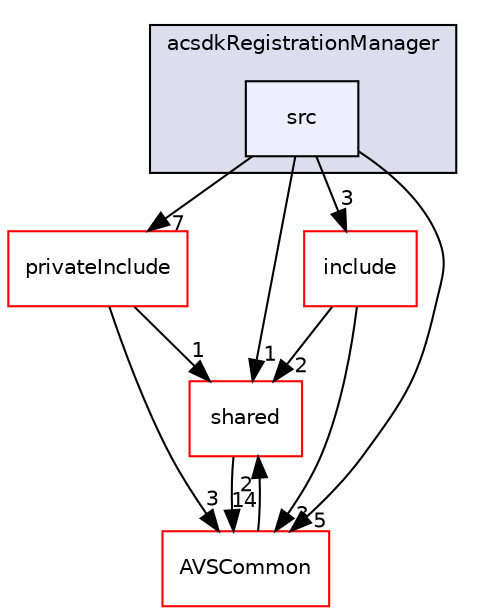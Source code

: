 digraph "/workplace/avs-device-sdk/core/acsdkRegistrationManager/src" {
  compound=true
  node [ fontsize="10", fontname="Helvetica"];
  edge [ labelfontsize="10", labelfontname="Helvetica"];
  subgraph clusterdir_0e266d38695ca9476ecc895db9e29676 {
    graph [ bgcolor="#ddddee", pencolor="black", label="acsdkRegistrationManager" fontname="Helvetica", fontsize="10", URL="dir_0e266d38695ca9476ecc895db9e29676.html"]
  dir_9b54644a6a6edfaaef70379bd9a70c0a [shape=box, label="src", style="filled", fillcolor="#eeeeff", pencolor="black", URL="dir_9b54644a6a6edfaaef70379bd9a70c0a.html"];
  }
  dir_9982052f7ce695d12571567315b2fafa [shape=box label="shared" fillcolor="white" style="filled" color="red" URL="dir_9982052f7ce695d12571567315b2fafa.html"];
  dir_4a51e47e48a2d7421cd11c25b8eb2059 [shape=box label="privateInclude" fillcolor="white" style="filled" color="red" URL="dir_4a51e47e48a2d7421cd11c25b8eb2059.html"];
  dir_13e65effb2bde530b17b3d5eefcd0266 [shape=box label="AVSCommon" fillcolor="white" style="filled" color="red" URL="dir_13e65effb2bde530b17b3d5eefcd0266.html"];
  dir_3a778dbe7c7cb0b2902f548956c022c0 [shape=box label="include" fillcolor="white" style="filled" color="red" URL="dir_3a778dbe7c7cb0b2902f548956c022c0.html"];
  dir_9982052f7ce695d12571567315b2fafa->dir_13e65effb2bde530b17b3d5eefcd0266 [headlabel="14", labeldistance=1.5 headhref="dir_000598_000017.html"];
  dir_4a51e47e48a2d7421cd11c25b8eb2059->dir_9982052f7ce695d12571567315b2fafa [headlabel="1", labeldistance=1.5 headhref="dir_000480_000598.html"];
  dir_4a51e47e48a2d7421cd11c25b8eb2059->dir_13e65effb2bde530b17b3d5eefcd0266 [headlabel="3", labeldistance=1.5 headhref="dir_000480_000017.html"];
  dir_13e65effb2bde530b17b3d5eefcd0266->dir_9982052f7ce695d12571567315b2fafa [headlabel="2", labeldistance=1.5 headhref="dir_000017_000598.html"];
  dir_9b54644a6a6edfaaef70379bd9a70c0a->dir_9982052f7ce695d12571567315b2fafa [headlabel="1", labeldistance=1.5 headhref="dir_000482_000598.html"];
  dir_9b54644a6a6edfaaef70379bd9a70c0a->dir_4a51e47e48a2d7421cd11c25b8eb2059 [headlabel="7", labeldistance=1.5 headhref="dir_000482_000480.html"];
  dir_9b54644a6a6edfaaef70379bd9a70c0a->dir_13e65effb2bde530b17b3d5eefcd0266 [headlabel="5", labeldistance=1.5 headhref="dir_000482_000017.html"];
  dir_9b54644a6a6edfaaef70379bd9a70c0a->dir_3a778dbe7c7cb0b2902f548956c022c0 [headlabel="3", labeldistance=1.5 headhref="dir_000482_000478.html"];
  dir_3a778dbe7c7cb0b2902f548956c022c0->dir_9982052f7ce695d12571567315b2fafa [headlabel="2", labeldistance=1.5 headhref="dir_000478_000598.html"];
  dir_3a778dbe7c7cb0b2902f548956c022c0->dir_13e65effb2bde530b17b3d5eefcd0266 [headlabel="3", labeldistance=1.5 headhref="dir_000478_000017.html"];
}
